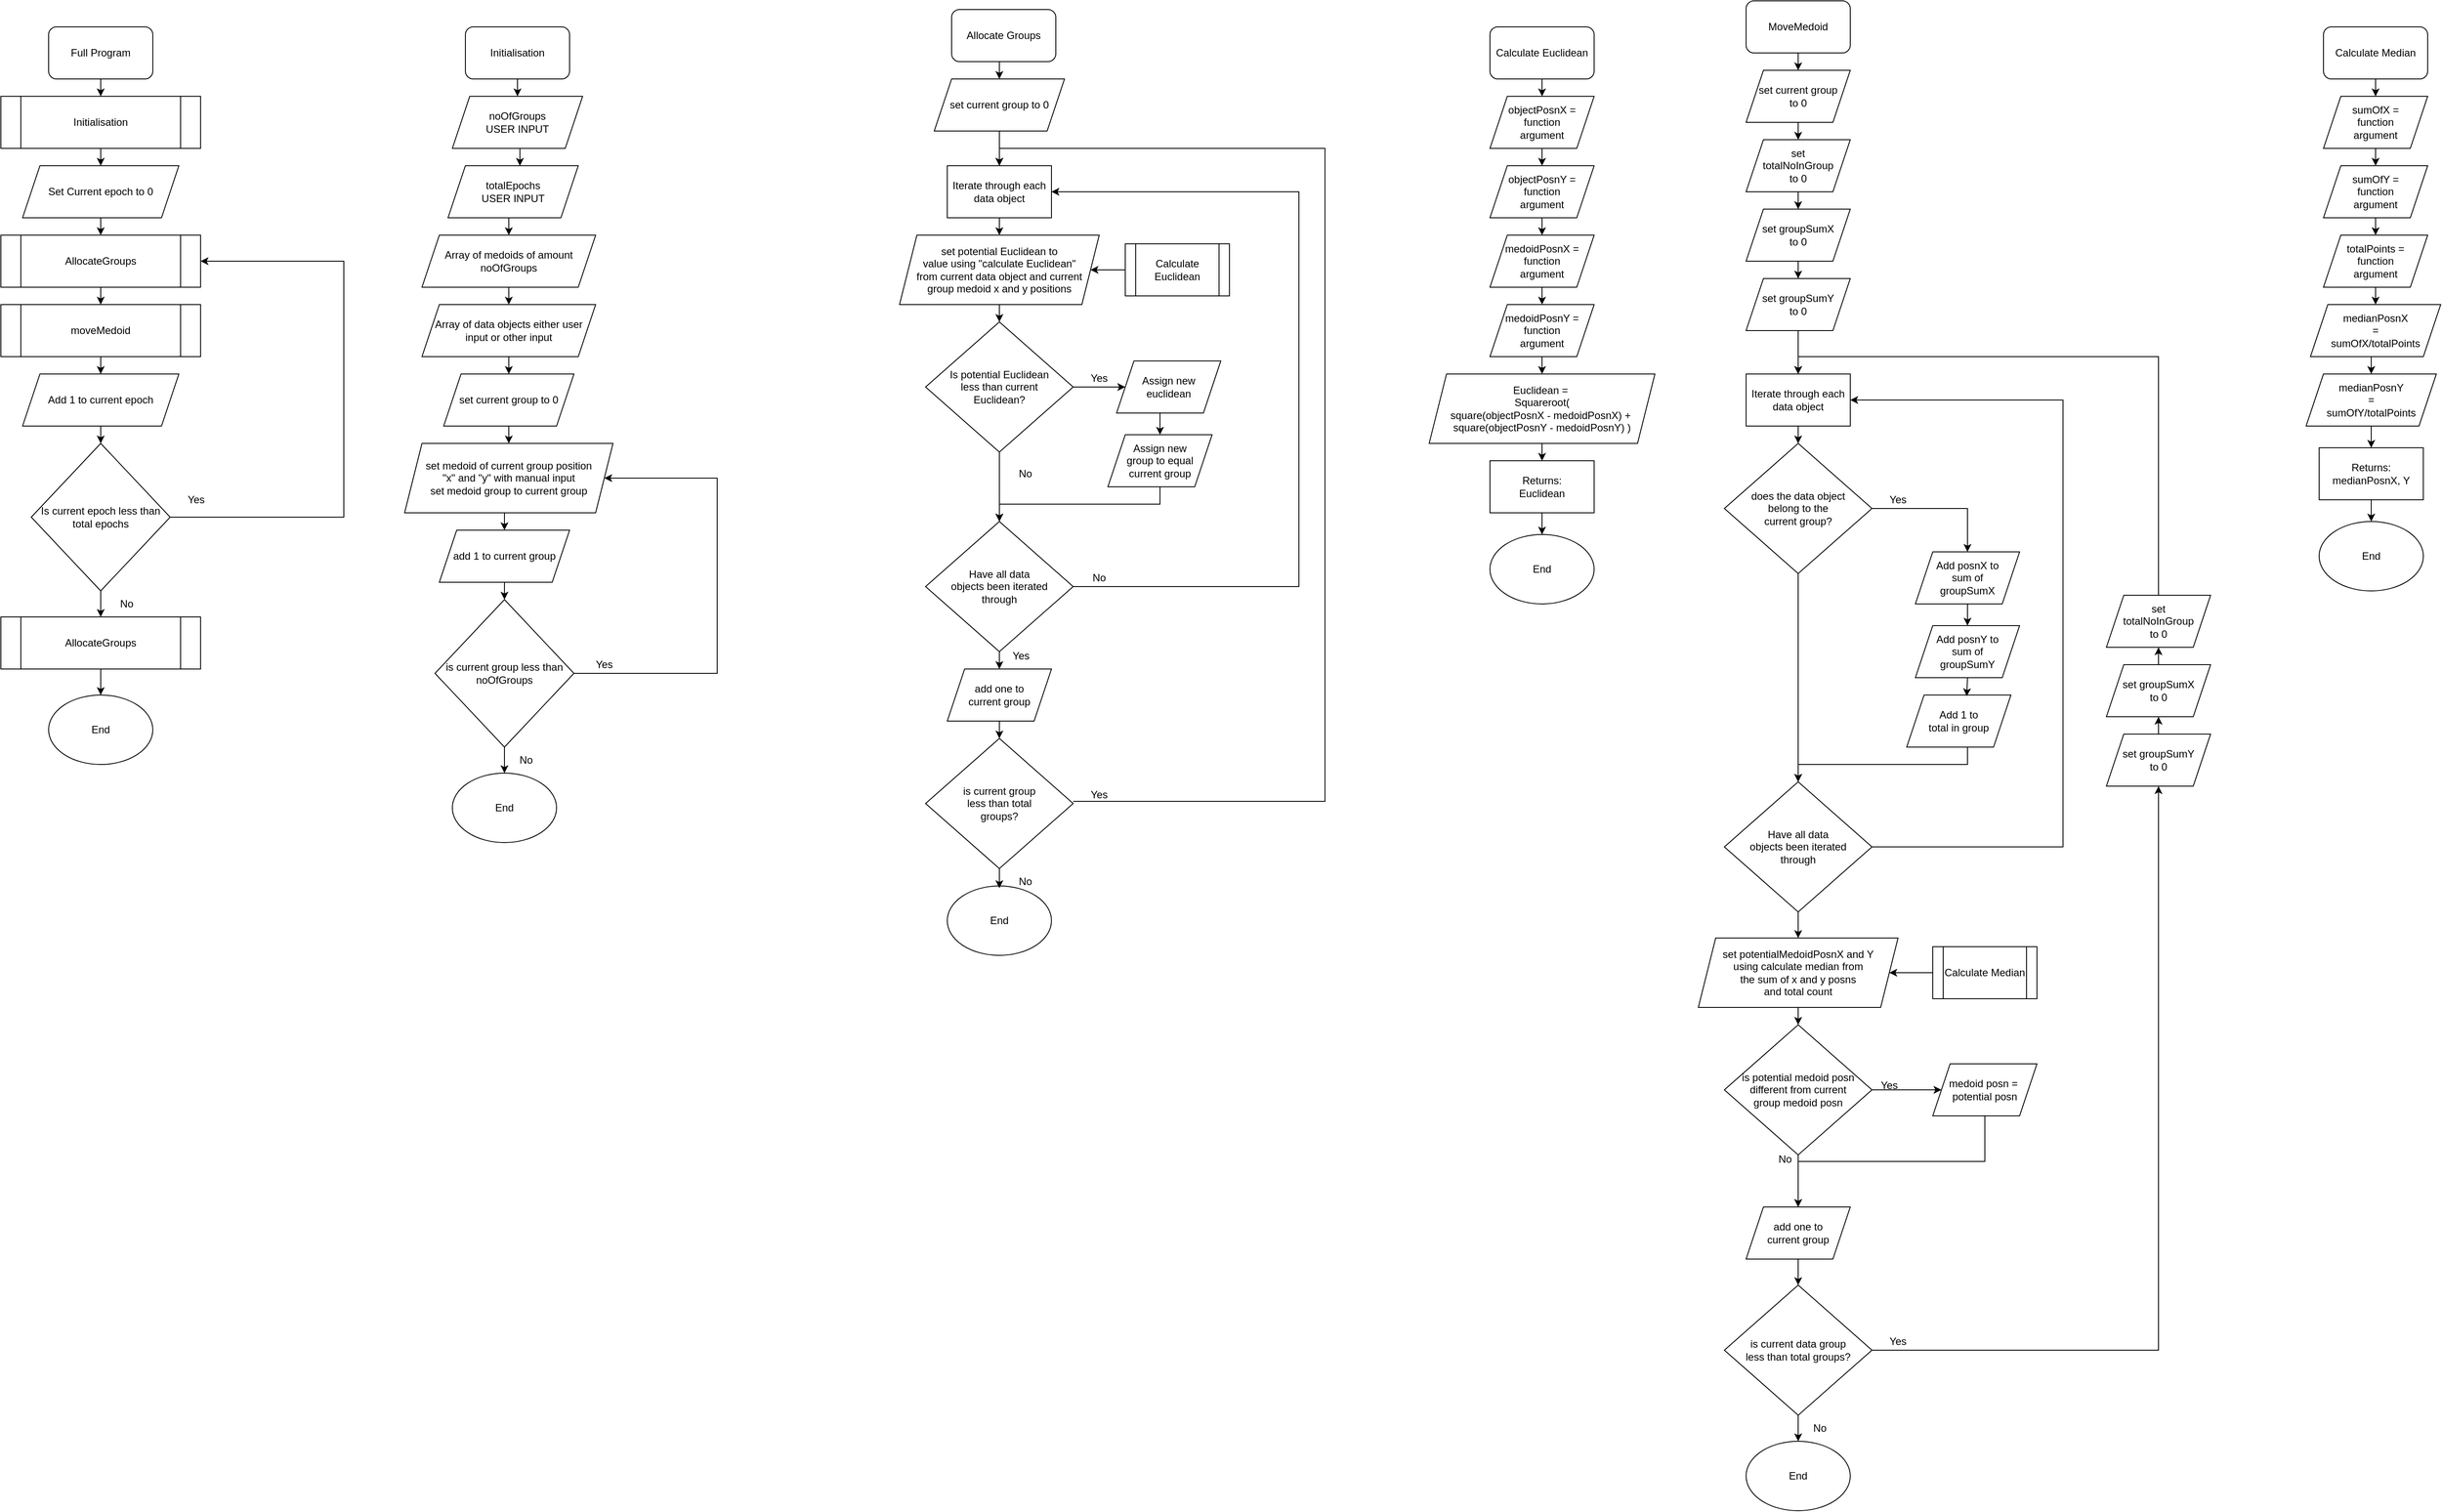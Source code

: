 <mxfile version="22.1.3" type="github">
  <diagram name="Page-1" id="edf60f1a-56cd-e834-aa8a-f176f3a09ee4">
    <mxGraphModel dx="1626" dy="759" grid="1" gridSize="10" guides="1" tooltips="1" connect="1" arrows="1" fold="1" page="1" pageScale="1" pageWidth="1100" pageHeight="850" background="none" math="0" shadow="0">
      <root>
        <mxCell id="0" />
        <mxCell id="1" parent="0" />
        <mxCell id="bLF5GKP89D4P4g6-5xL7-8" style="edgeStyle=orthogonalEdgeStyle;rounded=0;orthogonalLoop=1;jettySize=auto;html=1;exitX=0.5;exitY=1;exitDx=0;exitDy=0;entryX=0.5;entryY=0;entryDx=0;entryDy=0;" edge="1" parent="1" source="bLF5GKP89D4P4g6-5xL7-1" target="bLF5GKP89D4P4g6-5xL7-4">
          <mxGeometry relative="1" as="geometry" />
        </mxCell>
        <mxCell id="bLF5GKP89D4P4g6-5xL7-1" value="Full Program" style="rounded=1;whiteSpace=wrap;html=1;" vertex="1" parent="1">
          <mxGeometry x="90" y="40" width="120" height="60" as="geometry" />
        </mxCell>
        <mxCell id="bLF5GKP89D4P4g6-5xL7-10" style="edgeStyle=orthogonalEdgeStyle;rounded=0;orthogonalLoop=1;jettySize=auto;html=1;exitX=0.5;exitY=1;exitDx=0;exitDy=0;entryX=0.5;entryY=0;entryDx=0;entryDy=0;" edge="1" parent="1" source="bLF5GKP89D4P4g6-5xL7-2" target="bLF5GKP89D4P4g6-5xL7-3">
          <mxGeometry relative="1" as="geometry" />
        </mxCell>
        <mxCell id="bLF5GKP89D4P4g6-5xL7-2" value="Set Current epoch to 0" style="shape=parallelogram;perimeter=parallelogramPerimeter;whiteSpace=wrap;html=1;fixedSize=1;" vertex="1" parent="1">
          <mxGeometry x="60" y="200" width="180" height="60" as="geometry" />
        </mxCell>
        <mxCell id="bLF5GKP89D4P4g6-5xL7-11" style="edgeStyle=orthogonalEdgeStyle;rounded=0;orthogonalLoop=1;jettySize=auto;html=1;exitX=0.5;exitY=1;exitDx=0;exitDy=0;entryX=0.5;entryY=0;entryDx=0;entryDy=0;" edge="1" parent="1" source="bLF5GKP89D4P4g6-5xL7-3" target="bLF5GKP89D4P4g6-5xL7-5">
          <mxGeometry relative="1" as="geometry" />
        </mxCell>
        <mxCell id="bLF5GKP89D4P4g6-5xL7-3" value="AllocateGroups" style="shape=process;whiteSpace=wrap;html=1;backgroundOutline=1;" vertex="1" parent="1">
          <mxGeometry x="35" y="280" width="230" height="60" as="geometry" />
        </mxCell>
        <mxCell id="bLF5GKP89D4P4g6-5xL7-9" style="edgeStyle=orthogonalEdgeStyle;rounded=0;orthogonalLoop=1;jettySize=auto;html=1;exitX=0.5;exitY=1;exitDx=0;exitDy=0;entryX=0.5;entryY=0;entryDx=0;entryDy=0;" edge="1" parent="1" source="bLF5GKP89D4P4g6-5xL7-4" target="bLF5GKP89D4P4g6-5xL7-2">
          <mxGeometry relative="1" as="geometry" />
        </mxCell>
        <mxCell id="bLF5GKP89D4P4g6-5xL7-4" value="Initialisation" style="shape=process;whiteSpace=wrap;html=1;backgroundOutline=1;" vertex="1" parent="1">
          <mxGeometry x="35" y="120" width="230" height="60" as="geometry" />
        </mxCell>
        <mxCell id="bLF5GKP89D4P4g6-5xL7-12" style="edgeStyle=orthogonalEdgeStyle;rounded=0;orthogonalLoop=1;jettySize=auto;html=1;exitX=0.5;exitY=1;exitDx=0;exitDy=0;entryX=0.5;entryY=0;entryDx=0;entryDy=0;" edge="1" parent="1" source="bLF5GKP89D4P4g6-5xL7-5" target="bLF5GKP89D4P4g6-5xL7-6">
          <mxGeometry relative="1" as="geometry" />
        </mxCell>
        <mxCell id="bLF5GKP89D4P4g6-5xL7-5" value="moveMedoid" style="shape=process;whiteSpace=wrap;html=1;backgroundOutline=1;" vertex="1" parent="1">
          <mxGeometry x="35" y="360" width="230" height="60" as="geometry" />
        </mxCell>
        <mxCell id="bLF5GKP89D4P4g6-5xL7-13" style="edgeStyle=orthogonalEdgeStyle;rounded=0;orthogonalLoop=1;jettySize=auto;html=1;exitX=0.5;exitY=1;exitDx=0;exitDy=0;entryX=0.5;entryY=0;entryDx=0;entryDy=0;" edge="1" parent="1" source="bLF5GKP89D4P4g6-5xL7-6" target="bLF5GKP89D4P4g6-5xL7-7">
          <mxGeometry relative="1" as="geometry" />
        </mxCell>
        <mxCell id="bLF5GKP89D4P4g6-5xL7-6" value="Add 1 to current epoch" style="shape=parallelogram;perimeter=parallelogramPerimeter;whiteSpace=wrap;html=1;fixedSize=1;" vertex="1" parent="1">
          <mxGeometry x="60" y="440" width="180" height="60" as="geometry" />
        </mxCell>
        <mxCell id="bLF5GKP89D4P4g6-5xL7-14" style="edgeStyle=orthogonalEdgeStyle;rounded=0;orthogonalLoop=1;jettySize=auto;html=1;exitX=1;exitY=0.5;exitDx=0;exitDy=0;entryX=1;entryY=0.5;entryDx=0;entryDy=0;" edge="1" parent="1" source="bLF5GKP89D4P4g6-5xL7-7" target="bLF5GKP89D4P4g6-5xL7-3">
          <mxGeometry relative="1" as="geometry">
            <Array as="points">
              <mxPoint x="430" y="605" />
              <mxPoint x="430" y="310" />
            </Array>
          </mxGeometry>
        </mxCell>
        <mxCell id="bLF5GKP89D4P4g6-5xL7-7" value="Is current epoch less than total epochs" style="rhombus;whiteSpace=wrap;html=1;" vertex="1" parent="1">
          <mxGeometry x="70" y="520" width="160" height="170" as="geometry" />
        </mxCell>
        <mxCell id="bLF5GKP89D4P4g6-5xL7-15" value="Yes" style="text;html=1;strokeColor=none;fillColor=none;align=center;verticalAlign=middle;whiteSpace=wrap;rounded=0;" vertex="1" parent="1">
          <mxGeometry x="230" y="570" width="60" height="30" as="geometry" />
        </mxCell>
        <mxCell id="bLF5GKP89D4P4g6-5xL7-16" value="No" style="text;html=1;strokeColor=none;fillColor=none;align=center;verticalAlign=middle;whiteSpace=wrap;rounded=0;" vertex="1" parent="1">
          <mxGeometry x="150" y="690" width="60" height="30" as="geometry" />
        </mxCell>
        <mxCell id="bLF5GKP89D4P4g6-5xL7-20" style="edgeStyle=orthogonalEdgeStyle;rounded=0;orthogonalLoop=1;jettySize=auto;html=1;exitX=0.5;exitY=1;exitDx=0;exitDy=0;entryX=0.5;entryY=0;entryDx=0;entryDy=0;" edge="1" parent="1" source="bLF5GKP89D4P4g6-5xL7-17" target="bLF5GKP89D4P4g6-5xL7-19">
          <mxGeometry relative="1" as="geometry" />
        </mxCell>
        <mxCell id="bLF5GKP89D4P4g6-5xL7-17" value="AllocateGroups" style="shape=process;whiteSpace=wrap;html=1;backgroundOutline=1;" vertex="1" parent="1">
          <mxGeometry x="35" y="720" width="230" height="60" as="geometry" />
        </mxCell>
        <mxCell id="bLF5GKP89D4P4g6-5xL7-18" style="edgeStyle=orthogonalEdgeStyle;rounded=0;orthogonalLoop=1;jettySize=auto;html=1;exitX=0;exitY=0;exitDx=0;exitDy=0;entryX=0;entryY=1;entryDx=0;entryDy=0;" edge="1" parent="1" source="bLF5GKP89D4P4g6-5xL7-16" target="bLF5GKP89D4P4g6-5xL7-16">
          <mxGeometry relative="1" as="geometry" />
        </mxCell>
        <mxCell id="bLF5GKP89D4P4g6-5xL7-19" value="End" style="ellipse;whiteSpace=wrap;html=1;" vertex="1" parent="1">
          <mxGeometry x="90" y="810" width="120" height="80" as="geometry" />
        </mxCell>
        <mxCell id="bLF5GKP89D4P4g6-5xL7-33" style="edgeStyle=orthogonalEdgeStyle;rounded=0;orthogonalLoop=1;jettySize=auto;html=1;exitX=0.5;exitY=1;exitDx=0;exitDy=0;entryX=0.5;entryY=0;entryDx=0;entryDy=0;" edge="1" parent="1" source="bLF5GKP89D4P4g6-5xL7-21" target="bLF5GKP89D4P4g6-5xL7-22">
          <mxGeometry relative="1" as="geometry" />
        </mxCell>
        <mxCell id="bLF5GKP89D4P4g6-5xL7-21" value="Initialisation" style="rounded=1;whiteSpace=wrap;html=1;" vertex="1" parent="1">
          <mxGeometry x="570" y="40" width="120" height="60" as="geometry" />
        </mxCell>
        <mxCell id="bLF5GKP89D4P4g6-5xL7-22" value="noOfGroups&lt;br&gt;USER INPUT" style="shape=parallelogram;perimeter=parallelogramPerimeter;whiteSpace=wrap;html=1;fixedSize=1;" vertex="1" parent="1">
          <mxGeometry x="555" y="120" width="150" height="60" as="geometry" />
        </mxCell>
        <mxCell id="bLF5GKP89D4P4g6-5xL7-35" style="edgeStyle=orthogonalEdgeStyle;rounded=0;orthogonalLoop=1;jettySize=auto;html=1;exitX=0.5;exitY=1;exitDx=0;exitDy=0;entryX=0.5;entryY=0;entryDx=0;entryDy=0;" edge="1" parent="1" source="bLF5GKP89D4P4g6-5xL7-23" target="bLF5GKP89D4P4g6-5xL7-24">
          <mxGeometry relative="1" as="geometry" />
        </mxCell>
        <mxCell id="bLF5GKP89D4P4g6-5xL7-23" value="totalEpochs&lt;br&gt;USER INPUT" style="shape=parallelogram;perimeter=parallelogramPerimeter;whiteSpace=wrap;html=1;fixedSize=1;" vertex="1" parent="1">
          <mxGeometry x="550" y="200" width="150" height="60" as="geometry" />
        </mxCell>
        <mxCell id="bLF5GKP89D4P4g6-5xL7-36" style="edgeStyle=orthogonalEdgeStyle;rounded=0;orthogonalLoop=1;jettySize=auto;html=1;exitX=0.5;exitY=1;exitDx=0;exitDy=0;entryX=0.5;entryY=0;entryDx=0;entryDy=0;" edge="1" parent="1" source="bLF5GKP89D4P4g6-5xL7-24" target="bLF5GKP89D4P4g6-5xL7-25">
          <mxGeometry relative="1" as="geometry" />
        </mxCell>
        <mxCell id="bLF5GKP89D4P4g6-5xL7-24" value="Array of medoids of amount noOfGroups" style="shape=parallelogram;perimeter=parallelogramPerimeter;whiteSpace=wrap;html=1;fixedSize=1;" vertex="1" parent="1">
          <mxGeometry x="520" y="280" width="200" height="60" as="geometry" />
        </mxCell>
        <mxCell id="bLF5GKP89D4P4g6-5xL7-37" style="edgeStyle=orthogonalEdgeStyle;rounded=0;orthogonalLoop=1;jettySize=auto;html=1;exitX=0.5;exitY=1;exitDx=0;exitDy=0;entryX=0.5;entryY=0;entryDx=0;entryDy=0;" edge="1" parent="1" source="bLF5GKP89D4P4g6-5xL7-25" target="bLF5GKP89D4P4g6-5xL7-26">
          <mxGeometry relative="1" as="geometry" />
        </mxCell>
        <mxCell id="bLF5GKP89D4P4g6-5xL7-25" value="Array of data objects either user input or other input" style="shape=parallelogram;perimeter=parallelogramPerimeter;whiteSpace=wrap;html=1;fixedSize=1;" vertex="1" parent="1">
          <mxGeometry x="520" y="360" width="200" height="60" as="geometry" />
        </mxCell>
        <mxCell id="bLF5GKP89D4P4g6-5xL7-38" style="edgeStyle=orthogonalEdgeStyle;rounded=0;orthogonalLoop=1;jettySize=auto;html=1;exitX=0.5;exitY=1;exitDx=0;exitDy=0;entryX=0.5;entryY=0;entryDx=0;entryDy=0;" edge="1" parent="1" source="bLF5GKP89D4P4g6-5xL7-26" target="bLF5GKP89D4P4g6-5xL7-27">
          <mxGeometry relative="1" as="geometry" />
        </mxCell>
        <mxCell id="bLF5GKP89D4P4g6-5xL7-26" value="set current group to 0" style="shape=parallelogram;perimeter=parallelogramPerimeter;whiteSpace=wrap;html=1;fixedSize=1;" vertex="1" parent="1">
          <mxGeometry x="545" y="440" width="150" height="60" as="geometry" />
        </mxCell>
        <mxCell id="bLF5GKP89D4P4g6-5xL7-39" style="edgeStyle=orthogonalEdgeStyle;rounded=0;orthogonalLoop=1;jettySize=auto;html=1;exitX=0.5;exitY=1;exitDx=0;exitDy=0;entryX=0.5;entryY=0;entryDx=0;entryDy=0;" edge="1" parent="1" source="bLF5GKP89D4P4g6-5xL7-27" target="bLF5GKP89D4P4g6-5xL7-28">
          <mxGeometry relative="1" as="geometry" />
        </mxCell>
        <mxCell id="bLF5GKP89D4P4g6-5xL7-27" value="set medoid of current group position &lt;br&gt;&quot;x&quot; and &quot;y&quot; with manual input&lt;br&gt;set medoid group to current group" style="shape=parallelogram;perimeter=parallelogramPerimeter;whiteSpace=wrap;html=1;fixedSize=1;" vertex="1" parent="1">
          <mxGeometry x="500" y="520" width="240" height="80" as="geometry" />
        </mxCell>
        <mxCell id="bLF5GKP89D4P4g6-5xL7-40" style="edgeStyle=orthogonalEdgeStyle;rounded=0;orthogonalLoop=1;jettySize=auto;html=1;exitX=0.5;exitY=1;exitDx=0;exitDy=0;entryX=0.5;entryY=0;entryDx=0;entryDy=0;" edge="1" parent="1" source="bLF5GKP89D4P4g6-5xL7-28" target="bLF5GKP89D4P4g6-5xL7-29">
          <mxGeometry relative="1" as="geometry" />
        </mxCell>
        <mxCell id="bLF5GKP89D4P4g6-5xL7-28" value="add 1 to current group" style="shape=parallelogram;perimeter=parallelogramPerimeter;whiteSpace=wrap;html=1;fixedSize=1;" vertex="1" parent="1">
          <mxGeometry x="540" y="620" width="150" height="60" as="geometry" />
        </mxCell>
        <mxCell id="bLF5GKP89D4P4g6-5xL7-30" style="edgeStyle=orthogonalEdgeStyle;rounded=0;orthogonalLoop=1;jettySize=auto;html=1;exitX=1;exitY=0.5;exitDx=0;exitDy=0;entryX=1;entryY=0.5;entryDx=0;entryDy=0;" edge="1" parent="1" source="bLF5GKP89D4P4g6-5xL7-29" target="bLF5GKP89D4P4g6-5xL7-27">
          <mxGeometry relative="1" as="geometry">
            <Array as="points">
              <mxPoint x="860" y="785" />
              <mxPoint x="860" y="560" />
            </Array>
          </mxGeometry>
        </mxCell>
        <mxCell id="bLF5GKP89D4P4g6-5xL7-42" style="edgeStyle=orthogonalEdgeStyle;rounded=0;orthogonalLoop=1;jettySize=auto;html=1;exitX=0.5;exitY=1;exitDx=0;exitDy=0;entryX=0.5;entryY=0;entryDx=0;entryDy=0;" edge="1" parent="1" source="bLF5GKP89D4P4g6-5xL7-29" target="bLF5GKP89D4P4g6-5xL7-41">
          <mxGeometry relative="1" as="geometry" />
        </mxCell>
        <mxCell id="bLF5GKP89D4P4g6-5xL7-29" value="is current group less than&lt;br&gt;noOfGroups" style="rhombus;whiteSpace=wrap;html=1;" vertex="1" parent="1">
          <mxGeometry x="535" y="700" width="160" height="170" as="geometry" />
        </mxCell>
        <mxCell id="bLF5GKP89D4P4g6-5xL7-31" value="Yes" style="text;html=1;strokeColor=none;fillColor=none;align=center;verticalAlign=middle;whiteSpace=wrap;rounded=0;" vertex="1" parent="1">
          <mxGeometry x="700" y="760" width="60" height="30" as="geometry" />
        </mxCell>
        <mxCell id="bLF5GKP89D4P4g6-5xL7-32" value="No" style="text;html=1;strokeColor=none;fillColor=none;align=center;verticalAlign=middle;whiteSpace=wrap;rounded=0;" vertex="1" parent="1">
          <mxGeometry x="610" y="870" width="60" height="30" as="geometry" />
        </mxCell>
        <mxCell id="bLF5GKP89D4P4g6-5xL7-34" style="edgeStyle=orthogonalEdgeStyle;rounded=0;orthogonalLoop=1;jettySize=auto;html=1;exitX=0.5;exitY=1;exitDx=0;exitDy=0;entryX=0.552;entryY=0.002;entryDx=0;entryDy=0;entryPerimeter=0;" edge="1" parent="1" source="bLF5GKP89D4P4g6-5xL7-22" target="bLF5GKP89D4P4g6-5xL7-23">
          <mxGeometry relative="1" as="geometry" />
        </mxCell>
        <mxCell id="bLF5GKP89D4P4g6-5xL7-41" value="End" style="ellipse;whiteSpace=wrap;html=1;" vertex="1" parent="1">
          <mxGeometry x="555" y="900" width="120" height="80" as="geometry" />
        </mxCell>
        <mxCell id="bLF5GKP89D4P4g6-5xL7-49" style="edgeStyle=orthogonalEdgeStyle;rounded=0;orthogonalLoop=1;jettySize=auto;html=1;exitX=0.5;exitY=1;exitDx=0;exitDy=0;entryX=0.5;entryY=0;entryDx=0;entryDy=0;" edge="1" parent="1" source="bLF5GKP89D4P4g6-5xL7-43">
          <mxGeometry relative="1" as="geometry">
            <mxPoint x="1185" y="100" as="targetPoint" />
          </mxGeometry>
        </mxCell>
        <mxCell id="bLF5GKP89D4P4g6-5xL7-43" value="Allocate Groups" style="rounded=1;whiteSpace=wrap;html=1;" vertex="1" parent="1">
          <mxGeometry x="1130" y="20" width="120" height="60" as="geometry" />
        </mxCell>
        <mxCell id="bLF5GKP89D4P4g6-5xL7-63" style="edgeStyle=orthogonalEdgeStyle;rounded=0;orthogonalLoop=1;jettySize=auto;html=1;exitX=0.5;exitY=1;exitDx=0;exitDy=0;entryX=0.5;entryY=0;entryDx=0;entryDy=0;" edge="1" parent="1" source="bLF5GKP89D4P4g6-5xL7-45" target="bLF5GKP89D4P4g6-5xL7-62">
          <mxGeometry relative="1" as="geometry" />
        </mxCell>
        <mxCell id="bLF5GKP89D4P4g6-5xL7-45" value="set current group to 0" style="shape=parallelogram;perimeter=parallelogramPerimeter;whiteSpace=wrap;html=1;fixedSize=1;" vertex="1" parent="1">
          <mxGeometry x="1110" y="100" width="150" height="60" as="geometry" />
        </mxCell>
        <mxCell id="bLF5GKP89D4P4g6-5xL7-52" style="edgeStyle=orthogonalEdgeStyle;rounded=0;orthogonalLoop=1;jettySize=auto;html=1;exitX=0.5;exitY=1;exitDx=0;exitDy=0;entryX=0.5;entryY=0;entryDx=0;entryDy=0;" edge="1" parent="1" source="bLF5GKP89D4P4g6-5xL7-46" target="bLF5GKP89D4P4g6-5xL7-51">
          <mxGeometry relative="1" as="geometry" />
        </mxCell>
        <mxCell id="bLF5GKP89D4P4g6-5xL7-46" value="set potential Euclidean to &lt;br&gt;value using &quot;calculate Euclidean&quot;&lt;br&gt;from current data object and current &lt;br&gt;group medoid x and y positions" style="shape=parallelogram;perimeter=parallelogramPerimeter;whiteSpace=wrap;html=1;fixedSize=1;" vertex="1" parent="1">
          <mxGeometry x="1070" y="280" width="230" height="80" as="geometry" />
        </mxCell>
        <mxCell id="bLF5GKP89D4P4g6-5xL7-48" style="edgeStyle=orthogonalEdgeStyle;rounded=0;orthogonalLoop=1;jettySize=auto;html=1;exitX=0;exitY=0.5;exitDx=0;exitDy=0;entryX=1;entryY=0.5;entryDx=0;entryDy=0;" edge="1" parent="1" source="bLF5GKP89D4P4g6-5xL7-47" target="bLF5GKP89D4P4g6-5xL7-46">
          <mxGeometry relative="1" as="geometry" />
        </mxCell>
        <mxCell id="bLF5GKP89D4P4g6-5xL7-47" value="Calculate Euclidean" style="shape=process;whiteSpace=wrap;html=1;backgroundOutline=1;" vertex="1" parent="1">
          <mxGeometry x="1330" y="290" width="120" height="60" as="geometry" />
        </mxCell>
        <mxCell id="bLF5GKP89D4P4g6-5xL7-53" style="edgeStyle=orthogonalEdgeStyle;rounded=0;orthogonalLoop=1;jettySize=auto;html=1;exitX=1;exitY=0.5;exitDx=0;exitDy=0;" edge="1" parent="1" source="bLF5GKP89D4P4g6-5xL7-51" target="bLF5GKP89D4P4g6-5xL7-54">
          <mxGeometry relative="1" as="geometry">
            <mxPoint x="1330" y="455" as="targetPoint" />
          </mxGeometry>
        </mxCell>
        <mxCell id="bLF5GKP89D4P4g6-5xL7-59" style="edgeStyle=orthogonalEdgeStyle;rounded=0;orthogonalLoop=1;jettySize=auto;html=1;exitX=0.5;exitY=1;exitDx=0;exitDy=0;entryX=0.5;entryY=0;entryDx=0;entryDy=0;" edge="1" parent="1" source="bLF5GKP89D4P4g6-5xL7-51" target="bLF5GKP89D4P4g6-5xL7-58">
          <mxGeometry relative="1" as="geometry" />
        </mxCell>
        <mxCell id="bLF5GKP89D4P4g6-5xL7-51" value="Is potential Euclidean &lt;br&gt;less than current&lt;br&gt;Euclidean?" style="rhombus;whiteSpace=wrap;html=1;" vertex="1" parent="1">
          <mxGeometry x="1100" y="380" width="170" height="150" as="geometry" />
        </mxCell>
        <mxCell id="bLF5GKP89D4P4g6-5xL7-56" style="edgeStyle=orthogonalEdgeStyle;rounded=0;orthogonalLoop=1;jettySize=auto;html=1;exitX=0.5;exitY=1;exitDx=0;exitDy=0;entryX=0.5;entryY=0;entryDx=0;entryDy=0;" edge="1" parent="1" source="bLF5GKP89D4P4g6-5xL7-54" target="bLF5GKP89D4P4g6-5xL7-55">
          <mxGeometry relative="1" as="geometry" />
        </mxCell>
        <mxCell id="bLF5GKP89D4P4g6-5xL7-54" value="Assign new &lt;br&gt;euclidean" style="shape=parallelogram;perimeter=parallelogramPerimeter;whiteSpace=wrap;html=1;fixedSize=1;" vertex="1" parent="1">
          <mxGeometry x="1320" y="425" width="120" height="60" as="geometry" />
        </mxCell>
        <mxCell id="bLF5GKP89D4P4g6-5xL7-60" style="edgeStyle=orthogonalEdgeStyle;rounded=0;orthogonalLoop=1;jettySize=auto;html=1;exitX=0.5;exitY=1;exitDx=0;exitDy=0;entryX=0.5;entryY=0;entryDx=0;entryDy=0;" edge="1" parent="1" source="bLF5GKP89D4P4g6-5xL7-55" target="bLF5GKP89D4P4g6-5xL7-58">
          <mxGeometry relative="1" as="geometry" />
        </mxCell>
        <mxCell id="bLF5GKP89D4P4g6-5xL7-55" value="Assign new &lt;br&gt;group to equal&lt;br&gt;current group" style="shape=parallelogram;perimeter=parallelogramPerimeter;whiteSpace=wrap;html=1;fixedSize=1;" vertex="1" parent="1">
          <mxGeometry x="1310" y="510" width="120" height="60" as="geometry" />
        </mxCell>
        <mxCell id="bLF5GKP89D4P4g6-5xL7-74" style="edgeStyle=orthogonalEdgeStyle;rounded=0;orthogonalLoop=1;jettySize=auto;html=1;exitX=0.5;exitY=1;exitDx=0;exitDy=0;entryX=0.5;entryY=0;entryDx=0;entryDy=0;" edge="1" parent="1" source="bLF5GKP89D4P4g6-5xL7-57" target="bLF5GKP89D4P4g6-5xL7-67">
          <mxGeometry relative="1" as="geometry" />
        </mxCell>
        <mxCell id="bLF5GKP89D4P4g6-5xL7-57" value="add one to &lt;br&gt;current group" style="shape=parallelogram;perimeter=parallelogramPerimeter;whiteSpace=wrap;html=1;fixedSize=1;" vertex="1" parent="1">
          <mxGeometry x="1125" y="780" width="120" height="60" as="geometry" />
        </mxCell>
        <mxCell id="bLF5GKP89D4P4g6-5xL7-65" style="edgeStyle=orthogonalEdgeStyle;rounded=0;orthogonalLoop=1;jettySize=auto;html=1;exitX=1;exitY=0.5;exitDx=0;exitDy=0;entryX=1;entryY=0.5;entryDx=0;entryDy=0;" edge="1" parent="1" source="bLF5GKP89D4P4g6-5xL7-58" target="bLF5GKP89D4P4g6-5xL7-62">
          <mxGeometry relative="1" as="geometry">
            <Array as="points">
              <mxPoint x="1530" y="685" />
              <mxPoint x="1530" y="230" />
            </Array>
          </mxGeometry>
        </mxCell>
        <mxCell id="bLF5GKP89D4P4g6-5xL7-66" style="edgeStyle=orthogonalEdgeStyle;rounded=0;orthogonalLoop=1;jettySize=auto;html=1;exitX=0.5;exitY=1;exitDx=0;exitDy=0;entryX=0.5;entryY=0;entryDx=0;entryDy=0;" edge="1" parent="1" source="bLF5GKP89D4P4g6-5xL7-58" target="bLF5GKP89D4P4g6-5xL7-57">
          <mxGeometry relative="1" as="geometry" />
        </mxCell>
        <mxCell id="bLF5GKP89D4P4g6-5xL7-58" value="Have all data&lt;br&gt;objects been iterated&lt;br&gt;through" style="rhombus;whiteSpace=wrap;html=1;" vertex="1" parent="1">
          <mxGeometry x="1100" y="610" width="170" height="150" as="geometry" />
        </mxCell>
        <mxCell id="bLF5GKP89D4P4g6-5xL7-61" value="Yes" style="text;html=1;strokeColor=none;fillColor=none;align=center;verticalAlign=middle;whiteSpace=wrap;rounded=0;" vertex="1" parent="1">
          <mxGeometry x="1270" y="430" width="60" height="30" as="geometry" />
        </mxCell>
        <mxCell id="bLF5GKP89D4P4g6-5xL7-64" style="edgeStyle=orthogonalEdgeStyle;rounded=0;orthogonalLoop=1;jettySize=auto;html=1;exitX=0.5;exitY=1;exitDx=0;exitDy=0;entryX=0.5;entryY=0;entryDx=0;entryDy=0;" edge="1" parent="1" source="bLF5GKP89D4P4g6-5xL7-62" target="bLF5GKP89D4P4g6-5xL7-46">
          <mxGeometry relative="1" as="geometry" />
        </mxCell>
        <mxCell id="bLF5GKP89D4P4g6-5xL7-62" value="Iterate through each&lt;br&gt;data object" style="rounded=0;whiteSpace=wrap;html=1;" vertex="1" parent="1">
          <mxGeometry x="1125" y="200" width="120" height="60" as="geometry" />
        </mxCell>
        <mxCell id="bLF5GKP89D4P4g6-5xL7-67" value="is current group&lt;br&gt;less than total&lt;br&gt;groups?" style="rhombus;whiteSpace=wrap;html=1;" vertex="1" parent="1">
          <mxGeometry x="1100" y="860" width="170" height="150" as="geometry" />
        </mxCell>
        <mxCell id="bLF5GKP89D4P4g6-5xL7-68" value="No" style="text;html=1;strokeColor=none;fillColor=none;align=center;verticalAlign=middle;whiteSpace=wrap;rounded=0;" vertex="1" parent="1">
          <mxGeometry x="1185" y="540" width="60" height="30" as="geometry" />
        </mxCell>
        <mxCell id="bLF5GKP89D4P4g6-5xL7-69" value="No" style="text;html=1;strokeColor=none;fillColor=none;align=center;verticalAlign=middle;whiteSpace=wrap;rounded=0;" vertex="1" parent="1">
          <mxGeometry x="1270" y="660" width="60" height="30" as="geometry" />
        </mxCell>
        <mxCell id="bLF5GKP89D4P4g6-5xL7-70" value="No" style="text;html=1;strokeColor=none;fillColor=none;align=center;verticalAlign=middle;whiteSpace=wrap;rounded=0;" vertex="1" parent="1">
          <mxGeometry x="1185" y="1010" width="60" height="30" as="geometry" />
        </mxCell>
        <mxCell id="bLF5GKP89D4P4g6-5xL7-71" value="Yes" style="text;html=1;strokeColor=none;fillColor=none;align=center;verticalAlign=middle;whiteSpace=wrap;rounded=0;" vertex="1" parent="1">
          <mxGeometry x="1180" y="750" width="60" height="30" as="geometry" />
        </mxCell>
        <mxCell id="bLF5GKP89D4P4g6-5xL7-73" style="edgeStyle=orthogonalEdgeStyle;rounded=0;orthogonalLoop=1;jettySize=auto;html=1;exitX=0;exitY=0.75;exitDx=0;exitDy=0;entryX=0.5;entryY=0;entryDx=0;entryDy=0;" edge="1" parent="1" source="bLF5GKP89D4P4g6-5xL7-72" target="bLF5GKP89D4P4g6-5xL7-62">
          <mxGeometry relative="1" as="geometry">
            <Array as="points">
              <mxPoint x="1560" y="933" />
              <mxPoint x="1560" y="180" />
              <mxPoint x="1185" y="180" />
            </Array>
          </mxGeometry>
        </mxCell>
        <mxCell id="bLF5GKP89D4P4g6-5xL7-72" value="Yes" style="text;html=1;strokeColor=none;fillColor=none;align=center;verticalAlign=middle;whiteSpace=wrap;rounded=0;" vertex="1" parent="1">
          <mxGeometry x="1270" y="910" width="60" height="30" as="geometry" />
        </mxCell>
        <mxCell id="bLF5GKP89D4P4g6-5xL7-75" value="End" style="ellipse;whiteSpace=wrap;html=1;" vertex="1" parent="1">
          <mxGeometry x="1125" y="1030" width="120" height="80" as="geometry" />
        </mxCell>
        <mxCell id="bLF5GKP89D4P4g6-5xL7-76" style="edgeStyle=orthogonalEdgeStyle;rounded=0;orthogonalLoop=1;jettySize=auto;html=1;exitX=0;exitY=0;exitDx=0;exitDy=0;entryX=0;entryY=0.75;entryDx=0;entryDy=0;" edge="1" parent="1" source="bLF5GKP89D4P4g6-5xL7-70" target="bLF5GKP89D4P4g6-5xL7-70">
          <mxGeometry relative="1" as="geometry" />
        </mxCell>
        <mxCell id="bLF5GKP89D4P4g6-5xL7-89" style="edgeStyle=orthogonalEdgeStyle;rounded=0;orthogonalLoop=1;jettySize=auto;html=1;exitX=0.5;exitY=1;exitDx=0;exitDy=0;entryX=0.5;entryY=0;entryDx=0;entryDy=0;" edge="1" parent="1" source="bLF5GKP89D4P4g6-5xL7-77" target="bLF5GKP89D4P4g6-5xL7-78">
          <mxGeometry relative="1" as="geometry" />
        </mxCell>
        <mxCell id="bLF5GKP89D4P4g6-5xL7-77" value="Calculate Euclidean" style="rounded=1;whiteSpace=wrap;html=1;" vertex="1" parent="1">
          <mxGeometry x="1750" y="40" width="120" height="60" as="geometry" />
        </mxCell>
        <mxCell id="bLF5GKP89D4P4g6-5xL7-90" style="edgeStyle=orthogonalEdgeStyle;rounded=0;orthogonalLoop=1;jettySize=auto;html=1;exitX=0.5;exitY=1;exitDx=0;exitDy=0;entryX=0.5;entryY=0;entryDx=0;entryDy=0;" edge="1" parent="1" source="bLF5GKP89D4P4g6-5xL7-78" target="bLF5GKP89D4P4g6-5xL7-82">
          <mxGeometry relative="1" as="geometry" />
        </mxCell>
        <mxCell id="bLF5GKP89D4P4g6-5xL7-78" value="objectPosnX = function&lt;br&gt;argument" style="shape=parallelogram;perimeter=parallelogramPerimeter;whiteSpace=wrap;html=1;fixedSize=1;" vertex="1" parent="1">
          <mxGeometry x="1750" y="120" width="120" height="60" as="geometry" />
        </mxCell>
        <mxCell id="bLF5GKP89D4P4g6-5xL7-91" style="edgeStyle=orthogonalEdgeStyle;rounded=0;orthogonalLoop=1;jettySize=auto;html=1;exitX=0.5;exitY=1;exitDx=0;exitDy=0;entryX=0.5;entryY=0;entryDx=0;entryDy=0;" edge="1" parent="1" source="bLF5GKP89D4P4g6-5xL7-82" target="bLF5GKP89D4P4g6-5xL7-83">
          <mxGeometry relative="1" as="geometry" />
        </mxCell>
        <mxCell id="bLF5GKP89D4P4g6-5xL7-82" value="objectPosnY = function&lt;br&gt;argument" style="shape=parallelogram;perimeter=parallelogramPerimeter;whiteSpace=wrap;html=1;fixedSize=1;" vertex="1" parent="1">
          <mxGeometry x="1750" y="200" width="120" height="60" as="geometry" />
        </mxCell>
        <mxCell id="bLF5GKP89D4P4g6-5xL7-92" style="edgeStyle=orthogonalEdgeStyle;rounded=0;orthogonalLoop=1;jettySize=auto;html=1;exitX=0.5;exitY=1;exitDx=0;exitDy=0;entryX=0.5;entryY=0;entryDx=0;entryDy=0;" edge="1" parent="1" source="bLF5GKP89D4P4g6-5xL7-83" target="bLF5GKP89D4P4g6-5xL7-84">
          <mxGeometry relative="1" as="geometry" />
        </mxCell>
        <mxCell id="bLF5GKP89D4P4g6-5xL7-83" value="medoidPosnX = function&lt;br&gt;argument" style="shape=parallelogram;perimeter=parallelogramPerimeter;whiteSpace=wrap;html=1;fixedSize=1;" vertex="1" parent="1">
          <mxGeometry x="1750" y="280" width="120" height="60" as="geometry" />
        </mxCell>
        <mxCell id="bLF5GKP89D4P4g6-5xL7-93" style="edgeStyle=orthogonalEdgeStyle;rounded=0;orthogonalLoop=1;jettySize=auto;html=1;exitX=0.5;exitY=1;exitDx=0;exitDy=0;entryX=0.5;entryY=0;entryDx=0;entryDy=0;" edge="1" parent="1" source="bLF5GKP89D4P4g6-5xL7-84" target="bLF5GKP89D4P4g6-5xL7-87">
          <mxGeometry relative="1" as="geometry" />
        </mxCell>
        <mxCell id="bLF5GKP89D4P4g6-5xL7-84" value="medoidPosnY = function&lt;br&gt;argument" style="shape=parallelogram;perimeter=parallelogramPerimeter;whiteSpace=wrap;html=1;fixedSize=1;" vertex="1" parent="1">
          <mxGeometry x="1750" y="360" width="120" height="60" as="geometry" />
        </mxCell>
        <mxCell id="bLF5GKP89D4P4g6-5xL7-190" style="edgeStyle=orthogonalEdgeStyle;rounded=0;orthogonalLoop=1;jettySize=auto;html=1;exitX=0.5;exitY=1;exitDx=0;exitDy=0;entryX=0.5;entryY=0;entryDx=0;entryDy=0;" edge="1" parent="1" source="bLF5GKP89D4P4g6-5xL7-87" target="bLF5GKP89D4P4g6-5xL7-189">
          <mxGeometry relative="1" as="geometry" />
        </mxCell>
        <mxCell id="bLF5GKP89D4P4g6-5xL7-87" value="Euclidean =&amp;nbsp;&lt;br&gt;Squareroot(&lt;br&gt;square(objectPosnX - medoidPosnX) +&amp;nbsp;&lt;br&gt;square(objectPosnY - medoidPosnY) )" style="shape=parallelogram;perimeter=parallelogramPerimeter;whiteSpace=wrap;html=1;fixedSize=1;" vertex="1" parent="1">
          <mxGeometry x="1680" y="440" width="260" height="80" as="geometry" />
        </mxCell>
        <mxCell id="bLF5GKP89D4P4g6-5xL7-88" value="End" style="ellipse;whiteSpace=wrap;html=1;" vertex="1" parent="1">
          <mxGeometry x="1750" y="625" width="120" height="80" as="geometry" />
        </mxCell>
        <mxCell id="bLF5GKP89D4P4g6-5xL7-121" style="edgeStyle=orthogonalEdgeStyle;rounded=0;orthogonalLoop=1;jettySize=auto;html=1;exitX=0.5;exitY=1;exitDx=0;exitDy=0;entryX=0.5;entryY=0;entryDx=0;entryDy=0;" edge="1" parent="1" source="bLF5GKP89D4P4g6-5xL7-96" target="bLF5GKP89D4P4g6-5xL7-98">
          <mxGeometry relative="1" as="geometry" />
        </mxCell>
        <mxCell id="bLF5GKP89D4P4g6-5xL7-96" value="MoveMedoid" style="rounded=1;whiteSpace=wrap;html=1;" vertex="1" parent="1">
          <mxGeometry x="2045" y="10" width="120" height="60" as="geometry" />
        </mxCell>
        <mxCell id="bLF5GKP89D4P4g6-5xL7-97" style="edgeStyle=orthogonalEdgeStyle;rounded=0;orthogonalLoop=1;jettySize=auto;html=1;exitX=0.5;exitY=1;exitDx=0;exitDy=0;entryX=0.5;entryY=0;entryDx=0;entryDy=0;" edge="1" parent="1" source="bLF5GKP89D4P4g6-5xL7-98" target="bLF5GKP89D4P4g6-5xL7-100">
          <mxGeometry relative="1" as="geometry" />
        </mxCell>
        <mxCell id="bLF5GKP89D4P4g6-5xL7-98" value="set current group&lt;br&gt;to 0" style="shape=parallelogram;perimeter=parallelogramPerimeter;whiteSpace=wrap;html=1;fixedSize=1;" vertex="1" parent="1">
          <mxGeometry x="2045" y="90" width="120" height="60" as="geometry" />
        </mxCell>
        <mxCell id="bLF5GKP89D4P4g6-5xL7-99" style="edgeStyle=orthogonalEdgeStyle;rounded=0;orthogonalLoop=1;jettySize=auto;html=1;exitX=0.5;exitY=1;exitDx=0;exitDy=0;entryX=0.5;entryY=0;entryDx=0;entryDy=0;" edge="1" parent="1" source="bLF5GKP89D4P4g6-5xL7-100" target="bLF5GKP89D4P4g6-5xL7-102">
          <mxGeometry relative="1" as="geometry" />
        </mxCell>
        <mxCell id="bLF5GKP89D4P4g6-5xL7-100" value="set &lt;br&gt;totalNoInGroup&lt;br style=&quot;border-color: var(--border-color);&quot;&gt;to 0" style="shape=parallelogram;perimeter=parallelogramPerimeter;whiteSpace=wrap;html=1;fixedSize=1;" vertex="1" parent="1">
          <mxGeometry x="2045" y="170" width="120" height="60" as="geometry" />
        </mxCell>
        <mxCell id="bLF5GKP89D4P4g6-5xL7-101" style="edgeStyle=orthogonalEdgeStyle;rounded=0;orthogonalLoop=1;jettySize=auto;html=1;exitX=0.5;exitY=1;exitDx=0;exitDy=0;entryX=0.5;entryY=0;entryDx=0;entryDy=0;" edge="1" parent="1" source="bLF5GKP89D4P4g6-5xL7-102" target="bLF5GKP89D4P4g6-5xL7-103">
          <mxGeometry relative="1" as="geometry" />
        </mxCell>
        <mxCell id="bLF5GKP89D4P4g6-5xL7-102" value="set groupSumX&lt;br style=&quot;border-color: var(--border-color);&quot;&gt;to 0" style="shape=parallelogram;perimeter=parallelogramPerimeter;whiteSpace=wrap;html=1;fixedSize=1;" vertex="1" parent="1">
          <mxGeometry x="2045" y="250" width="120" height="60" as="geometry" />
        </mxCell>
        <mxCell id="bLF5GKP89D4P4g6-5xL7-122" style="edgeStyle=orthogonalEdgeStyle;rounded=0;orthogonalLoop=1;jettySize=auto;html=1;exitX=0.5;exitY=1;exitDx=0;exitDy=0;entryX=0.5;entryY=0;entryDx=0;entryDy=0;" edge="1" parent="1" source="bLF5GKP89D4P4g6-5xL7-103" target="bLF5GKP89D4P4g6-5xL7-118">
          <mxGeometry relative="1" as="geometry" />
        </mxCell>
        <mxCell id="bLF5GKP89D4P4g6-5xL7-103" value="set groupSumY&lt;br style=&quot;border-color: var(--border-color);&quot;&gt;to 0" style="shape=parallelogram;perimeter=parallelogramPerimeter;whiteSpace=wrap;html=1;fixedSize=1;" vertex="1" parent="1">
          <mxGeometry x="2045" y="330" width="120" height="60" as="geometry" />
        </mxCell>
        <mxCell id="bLF5GKP89D4P4g6-5xL7-147" style="edgeStyle=orthogonalEdgeStyle;rounded=0;orthogonalLoop=1;jettySize=auto;html=1;exitX=0.5;exitY=1;exitDx=0;exitDy=0;entryX=0.5;entryY=0;entryDx=0;entryDy=0;" edge="1" parent="1" source="bLF5GKP89D4P4g6-5xL7-105" target="bLF5GKP89D4P4g6-5xL7-144">
          <mxGeometry relative="1" as="geometry" />
        </mxCell>
        <mxCell id="bLF5GKP89D4P4g6-5xL7-105" value="set potentialMedoidPosnX and Y&lt;br&gt;using calculate median from&lt;br&gt;the sum of x and y posns&lt;br&gt;and total count" style="shape=parallelogram;perimeter=parallelogramPerimeter;whiteSpace=wrap;html=1;fixedSize=1;" vertex="1" parent="1">
          <mxGeometry x="1990" y="1090" width="230" height="80" as="geometry" />
        </mxCell>
        <mxCell id="bLF5GKP89D4P4g6-5xL7-106" style="edgeStyle=orthogonalEdgeStyle;rounded=0;orthogonalLoop=1;jettySize=auto;html=1;exitX=0;exitY=0.5;exitDx=0;exitDy=0;entryX=1;entryY=0.5;entryDx=0;entryDy=0;" edge="1" parent="1" source="bLF5GKP89D4P4g6-5xL7-107" target="bLF5GKP89D4P4g6-5xL7-105">
          <mxGeometry relative="1" as="geometry" />
        </mxCell>
        <mxCell id="bLF5GKP89D4P4g6-5xL7-107" value="Calculate Median" style="shape=process;whiteSpace=wrap;html=1;backgroundOutline=1;" vertex="1" parent="1">
          <mxGeometry x="2260" y="1100" width="120" height="60" as="geometry" />
        </mxCell>
        <mxCell id="bLF5GKP89D4P4g6-5xL7-159" style="edgeStyle=orthogonalEdgeStyle;rounded=0;orthogonalLoop=1;jettySize=auto;html=1;exitX=1;exitY=0.5;exitDx=0;exitDy=0;entryX=0.5;entryY=1;entryDx=0;entryDy=0;" edge="1" parent="1" source="bLF5GKP89D4P4g6-5xL7-110" target="bLF5GKP89D4P4g6-5xL7-158">
          <mxGeometry relative="1" as="geometry" />
        </mxCell>
        <mxCell id="bLF5GKP89D4P4g6-5xL7-165" style="edgeStyle=orthogonalEdgeStyle;rounded=0;orthogonalLoop=1;jettySize=auto;html=1;exitX=0.5;exitY=1;exitDx=0;exitDy=0;entryX=0.5;entryY=0;entryDx=0;entryDy=0;" edge="1" parent="1" source="bLF5GKP89D4P4g6-5xL7-110" target="bLF5GKP89D4P4g6-5xL7-164">
          <mxGeometry relative="1" as="geometry" />
        </mxCell>
        <mxCell id="bLF5GKP89D4P4g6-5xL7-110" value="is current data group&lt;br&gt;less than total groups?" style="rhombus;whiteSpace=wrap;html=1;" vertex="1" parent="1">
          <mxGeometry x="2020" y="1490" width="170" height="150" as="geometry" />
        </mxCell>
        <mxCell id="bLF5GKP89D4P4g6-5xL7-168" style="edgeStyle=orthogonalEdgeStyle;rounded=0;orthogonalLoop=1;jettySize=auto;html=1;exitX=0.5;exitY=1;exitDx=0;exitDy=0;entryX=0.5;entryY=0;entryDx=0;entryDy=0;" edge="1" parent="1" source="bLF5GKP89D4P4g6-5xL7-112" target="bLF5GKP89D4P4g6-5xL7-140">
          <mxGeometry relative="1" as="geometry" />
        </mxCell>
        <mxCell id="bLF5GKP89D4P4g6-5xL7-112" value="medoid posn =&amp;nbsp;&lt;br&gt;potential posn" style="shape=parallelogram;perimeter=parallelogramPerimeter;whiteSpace=wrap;html=1;fixedSize=1;" vertex="1" parent="1">
          <mxGeometry x="2260" y="1235" width="120" height="60" as="geometry" />
        </mxCell>
        <mxCell id="bLF5GKP89D4P4g6-5xL7-139" style="edgeStyle=orthogonalEdgeStyle;rounded=0;orthogonalLoop=1;jettySize=auto;html=1;exitX=1;exitY=0.5;exitDx=0;exitDy=0;entryX=1;entryY=0.5;entryDx=0;entryDy=0;" edge="1" parent="1" source="bLF5GKP89D4P4g6-5xL7-115" target="bLF5GKP89D4P4g6-5xL7-118">
          <mxGeometry relative="1" as="geometry">
            <Array as="points">
              <mxPoint x="2410" y="985" />
              <mxPoint x="2410" y="470" />
            </Array>
          </mxGeometry>
        </mxCell>
        <mxCell id="bLF5GKP89D4P4g6-5xL7-146" style="edgeStyle=orthogonalEdgeStyle;rounded=0;orthogonalLoop=1;jettySize=auto;html=1;exitX=0.5;exitY=1;exitDx=0;exitDy=0;entryX=0.5;entryY=0;entryDx=0;entryDy=0;" edge="1" parent="1" source="bLF5GKP89D4P4g6-5xL7-115" target="bLF5GKP89D4P4g6-5xL7-105">
          <mxGeometry relative="1" as="geometry" />
        </mxCell>
        <mxCell id="bLF5GKP89D4P4g6-5xL7-115" value="Have all data&lt;br&gt;objects been iterated&lt;br&gt;through" style="rhombus;whiteSpace=wrap;html=1;" vertex="1" parent="1">
          <mxGeometry x="2020" y="910" width="170" height="150" as="geometry" />
        </mxCell>
        <mxCell id="bLF5GKP89D4P4g6-5xL7-116" value="Yes" style="text;html=1;strokeColor=none;fillColor=none;align=center;verticalAlign=middle;whiteSpace=wrap;rounded=0;" vertex="1" parent="1">
          <mxGeometry x="2190" y="1540" width="60" height="30" as="geometry" />
        </mxCell>
        <mxCell id="bLF5GKP89D4P4g6-5xL7-138" style="edgeStyle=orthogonalEdgeStyle;rounded=0;orthogonalLoop=1;jettySize=auto;html=1;exitX=0.5;exitY=1;exitDx=0;exitDy=0;entryX=0.5;entryY=0;entryDx=0;entryDy=0;" edge="1" parent="1" source="bLF5GKP89D4P4g6-5xL7-118" target="bLF5GKP89D4P4g6-5xL7-123">
          <mxGeometry relative="1" as="geometry" />
        </mxCell>
        <mxCell id="bLF5GKP89D4P4g6-5xL7-118" value="Iterate through each&lt;br&gt;data object" style="rounded=0;whiteSpace=wrap;html=1;" vertex="1" parent="1">
          <mxGeometry x="2045" y="440" width="120" height="60" as="geometry" />
        </mxCell>
        <mxCell id="bLF5GKP89D4P4g6-5xL7-119" value="No" style="text;html=1;strokeColor=none;fillColor=none;align=center;verticalAlign=middle;whiteSpace=wrap;rounded=0;" vertex="1" parent="1">
          <mxGeometry x="2060" y="1330" width="60" height="30" as="geometry" />
        </mxCell>
        <mxCell id="bLF5GKP89D4P4g6-5xL7-120" value="No" style="text;html=1;strokeColor=none;fillColor=none;align=center;verticalAlign=middle;whiteSpace=wrap;rounded=0;" vertex="1" parent="1">
          <mxGeometry x="2100" y="1640" width="60" height="30" as="geometry" />
        </mxCell>
        <mxCell id="bLF5GKP89D4P4g6-5xL7-127" style="edgeStyle=orthogonalEdgeStyle;rounded=0;orthogonalLoop=1;jettySize=auto;html=1;exitX=1;exitY=0.5;exitDx=0;exitDy=0;entryX=0.5;entryY=0;entryDx=0;entryDy=0;" edge="1" parent="1" source="bLF5GKP89D4P4g6-5xL7-123" target="bLF5GKP89D4P4g6-5xL7-125">
          <mxGeometry relative="1" as="geometry" />
        </mxCell>
        <mxCell id="bLF5GKP89D4P4g6-5xL7-134" style="edgeStyle=orthogonalEdgeStyle;rounded=0;orthogonalLoop=1;jettySize=auto;html=1;exitX=0.5;exitY=1;exitDx=0;exitDy=0;entryX=0.5;entryY=0;entryDx=0;entryDy=0;" edge="1" parent="1" source="bLF5GKP89D4P4g6-5xL7-123" target="bLF5GKP89D4P4g6-5xL7-115">
          <mxGeometry relative="1" as="geometry" />
        </mxCell>
        <mxCell id="bLF5GKP89D4P4g6-5xL7-123" value="does the data object&lt;br&gt;belong to the &lt;br&gt;current group?" style="rhombus;whiteSpace=wrap;html=1;" vertex="1" parent="1">
          <mxGeometry x="2020" y="520" width="170" height="150" as="geometry" />
        </mxCell>
        <mxCell id="bLF5GKP89D4P4g6-5xL7-169" style="edgeStyle=orthogonalEdgeStyle;rounded=0;orthogonalLoop=1;jettySize=auto;html=1;exitX=0.5;exitY=1;exitDx=0;exitDy=0;entryX=0.5;entryY=0;entryDx=0;entryDy=0;" edge="1" parent="1" source="bLF5GKP89D4P4g6-5xL7-125" target="bLF5GKP89D4P4g6-5xL7-126">
          <mxGeometry relative="1" as="geometry" />
        </mxCell>
        <mxCell id="bLF5GKP89D4P4g6-5xL7-125" value="Add posnX to&lt;br&gt;sum of &lt;br&gt;groupSumX" style="shape=parallelogram;perimeter=parallelogramPerimeter;whiteSpace=wrap;html=1;fixedSize=1;" vertex="1" parent="1">
          <mxGeometry x="2240" y="645" width="120" height="60" as="geometry" />
        </mxCell>
        <mxCell id="bLF5GKP89D4P4g6-5xL7-126" value="Add posnY to&lt;br&gt;sum of &lt;br&gt;groupSumY" style="shape=parallelogram;perimeter=parallelogramPerimeter;whiteSpace=wrap;html=1;fixedSize=1;" vertex="1" parent="1">
          <mxGeometry x="2240" y="730" width="120" height="60" as="geometry" />
        </mxCell>
        <mxCell id="bLF5GKP89D4P4g6-5xL7-128" value="Yes" style="text;html=1;strokeColor=none;fillColor=none;align=center;verticalAlign=middle;whiteSpace=wrap;rounded=0;" vertex="1" parent="1">
          <mxGeometry x="2190" y="570" width="60" height="30" as="geometry" />
        </mxCell>
        <mxCell id="bLF5GKP89D4P4g6-5xL7-135" style="edgeStyle=orthogonalEdgeStyle;rounded=0;orthogonalLoop=1;jettySize=auto;html=1;exitX=0.5;exitY=1;exitDx=0;exitDy=0;entryX=0.5;entryY=0;entryDx=0;entryDy=0;" edge="1" parent="1" source="bLF5GKP89D4P4g6-5xL7-130" target="bLF5GKP89D4P4g6-5xL7-115">
          <mxGeometry relative="1" as="geometry">
            <Array as="points">
              <mxPoint x="2300" y="870" />
              <mxPoint x="2300" y="890" />
              <mxPoint x="2105" y="890" />
            </Array>
          </mxGeometry>
        </mxCell>
        <mxCell id="bLF5GKP89D4P4g6-5xL7-130" value="Add 1 to&lt;br&gt;total in group" style="shape=parallelogram;perimeter=parallelogramPerimeter;whiteSpace=wrap;html=1;fixedSize=1;" vertex="1" parent="1">
          <mxGeometry x="2230" y="810" width="120" height="60" as="geometry" />
        </mxCell>
        <mxCell id="bLF5GKP89D4P4g6-5xL7-141" style="edgeStyle=orthogonalEdgeStyle;rounded=0;orthogonalLoop=1;jettySize=auto;html=1;exitX=0.5;exitY=1;exitDx=0;exitDy=0;entryX=0.5;entryY=0;entryDx=0;entryDy=0;" edge="1" parent="1" source="bLF5GKP89D4P4g6-5xL7-140" target="bLF5GKP89D4P4g6-5xL7-110">
          <mxGeometry relative="1" as="geometry" />
        </mxCell>
        <mxCell id="bLF5GKP89D4P4g6-5xL7-140" value="add one to &lt;br&gt;current group" style="shape=parallelogram;perimeter=parallelogramPerimeter;whiteSpace=wrap;html=1;fixedSize=1;" vertex="1" parent="1">
          <mxGeometry x="2045" y="1400" width="120" height="60" as="geometry" />
        </mxCell>
        <mxCell id="bLF5GKP89D4P4g6-5xL7-149" style="edgeStyle=orthogonalEdgeStyle;rounded=0;orthogonalLoop=1;jettySize=auto;html=1;exitX=1;exitY=0.5;exitDx=0;exitDy=0;" edge="1" parent="1" source="bLF5GKP89D4P4g6-5xL7-144" target="bLF5GKP89D4P4g6-5xL7-112">
          <mxGeometry relative="1" as="geometry" />
        </mxCell>
        <mxCell id="bLF5GKP89D4P4g6-5xL7-150" style="edgeStyle=orthogonalEdgeStyle;rounded=0;orthogonalLoop=1;jettySize=auto;html=1;exitX=0.5;exitY=1;exitDx=0;exitDy=0;entryX=0.5;entryY=0;entryDx=0;entryDy=0;" edge="1" parent="1" source="bLF5GKP89D4P4g6-5xL7-144" target="bLF5GKP89D4P4g6-5xL7-140">
          <mxGeometry relative="1" as="geometry" />
        </mxCell>
        <mxCell id="bLF5GKP89D4P4g6-5xL7-144" value="is potential medoid posn&lt;br&gt;different from current&lt;br&gt;group medoid posn" style="rhombus;whiteSpace=wrap;html=1;" vertex="1" parent="1">
          <mxGeometry x="2020" y="1190" width="170" height="150" as="geometry" />
        </mxCell>
        <mxCell id="bLF5GKP89D4P4g6-5xL7-192" style="edgeStyle=orthogonalEdgeStyle;rounded=0;orthogonalLoop=1;jettySize=auto;html=1;exitX=0.5;exitY=0;exitDx=0;exitDy=0;entryX=0.5;entryY=0;entryDx=0;entryDy=0;" edge="1" parent="1" source="bLF5GKP89D4P4g6-5xL7-155" target="bLF5GKP89D4P4g6-5xL7-118">
          <mxGeometry relative="1" as="geometry" />
        </mxCell>
        <mxCell id="bLF5GKP89D4P4g6-5xL7-155" value="set &lt;br&gt;totalNoInGroup&lt;br style=&quot;border-color: var(--border-color);&quot;&gt;to 0" style="shape=parallelogram;perimeter=parallelogramPerimeter;whiteSpace=wrap;html=1;fixedSize=1;" vertex="1" parent="1">
          <mxGeometry x="2460" y="695" width="120" height="60" as="geometry" />
        </mxCell>
        <mxCell id="bLF5GKP89D4P4g6-5xL7-162" style="edgeStyle=orthogonalEdgeStyle;rounded=0;orthogonalLoop=1;jettySize=auto;html=1;exitX=0.5;exitY=0;exitDx=0;exitDy=0;entryX=0.5;entryY=1;entryDx=0;entryDy=0;" edge="1" parent="1" source="bLF5GKP89D4P4g6-5xL7-157" target="bLF5GKP89D4P4g6-5xL7-155">
          <mxGeometry relative="1" as="geometry" />
        </mxCell>
        <mxCell id="bLF5GKP89D4P4g6-5xL7-157" value="set groupSumX&lt;br style=&quot;border-color: var(--border-color);&quot;&gt;to 0" style="shape=parallelogram;perimeter=parallelogramPerimeter;whiteSpace=wrap;html=1;fixedSize=1;" vertex="1" parent="1">
          <mxGeometry x="2460" y="775" width="120" height="60" as="geometry" />
        </mxCell>
        <mxCell id="bLF5GKP89D4P4g6-5xL7-161" style="edgeStyle=orthogonalEdgeStyle;rounded=0;orthogonalLoop=1;jettySize=auto;html=1;exitX=0.5;exitY=0;exitDx=0;exitDy=0;entryX=0.5;entryY=1;entryDx=0;entryDy=0;" edge="1" parent="1" source="bLF5GKP89D4P4g6-5xL7-158" target="bLF5GKP89D4P4g6-5xL7-157">
          <mxGeometry relative="1" as="geometry" />
        </mxCell>
        <mxCell id="bLF5GKP89D4P4g6-5xL7-158" value="set groupSumY&lt;br style=&quot;border-color: var(--border-color);&quot;&gt;to 0" style="shape=parallelogram;perimeter=parallelogramPerimeter;whiteSpace=wrap;html=1;fixedSize=1;" vertex="1" parent="1">
          <mxGeometry x="2460" y="855" width="120" height="60" as="geometry" />
        </mxCell>
        <mxCell id="bLF5GKP89D4P4g6-5xL7-164" value="End" style="ellipse;whiteSpace=wrap;html=1;" vertex="1" parent="1">
          <mxGeometry x="2045" y="1670" width="120" height="80" as="geometry" />
        </mxCell>
        <mxCell id="bLF5GKP89D4P4g6-5xL7-166" value="Yes" style="text;html=1;strokeColor=none;fillColor=none;align=center;verticalAlign=middle;whiteSpace=wrap;rounded=0;" vertex="1" parent="1">
          <mxGeometry x="2180" y="1245" width="60" height="30" as="geometry" />
        </mxCell>
        <mxCell id="bLF5GKP89D4P4g6-5xL7-170" style="edgeStyle=orthogonalEdgeStyle;rounded=0;orthogonalLoop=1;jettySize=auto;html=1;exitX=0.5;exitY=1;exitDx=0;exitDy=0;entryX=0.576;entryY=0.021;entryDx=0;entryDy=0;entryPerimeter=0;" edge="1" parent="1" source="bLF5GKP89D4P4g6-5xL7-126" target="bLF5GKP89D4P4g6-5xL7-130">
          <mxGeometry relative="1" as="geometry" />
        </mxCell>
        <mxCell id="bLF5GKP89D4P4g6-5xL7-171" style="edgeStyle=orthogonalEdgeStyle;rounded=0;orthogonalLoop=1;jettySize=auto;html=1;exitX=0.5;exitY=1;exitDx=0;exitDy=0;entryX=0.5;entryY=0;entryDx=0;entryDy=0;" edge="1" parent="1" source="bLF5GKP89D4P4g6-5xL7-172" target="bLF5GKP89D4P4g6-5xL7-174">
          <mxGeometry relative="1" as="geometry" />
        </mxCell>
        <mxCell id="bLF5GKP89D4P4g6-5xL7-172" value="Calculate Median" style="rounded=1;whiteSpace=wrap;html=1;" vertex="1" parent="1">
          <mxGeometry x="2710" y="40" width="120" height="60" as="geometry" />
        </mxCell>
        <mxCell id="bLF5GKP89D4P4g6-5xL7-173" style="edgeStyle=orthogonalEdgeStyle;rounded=0;orthogonalLoop=1;jettySize=auto;html=1;exitX=0.5;exitY=1;exitDx=0;exitDy=0;entryX=0.5;entryY=0;entryDx=0;entryDy=0;" edge="1" parent="1" source="bLF5GKP89D4P4g6-5xL7-174" target="bLF5GKP89D4P4g6-5xL7-176">
          <mxGeometry relative="1" as="geometry" />
        </mxCell>
        <mxCell id="bLF5GKP89D4P4g6-5xL7-174" value="sumOfX = &lt;br&gt;function&lt;br&gt;argument" style="shape=parallelogram;perimeter=parallelogramPerimeter;whiteSpace=wrap;html=1;fixedSize=1;" vertex="1" parent="1">
          <mxGeometry x="2710" y="120" width="120" height="60" as="geometry" />
        </mxCell>
        <mxCell id="bLF5GKP89D4P4g6-5xL7-175" style="edgeStyle=orthogonalEdgeStyle;rounded=0;orthogonalLoop=1;jettySize=auto;html=1;exitX=0.5;exitY=1;exitDx=0;exitDy=0;entryX=0.5;entryY=0;entryDx=0;entryDy=0;" edge="1" parent="1" source="bLF5GKP89D4P4g6-5xL7-176" target="bLF5GKP89D4P4g6-5xL7-177">
          <mxGeometry relative="1" as="geometry" />
        </mxCell>
        <mxCell id="bLF5GKP89D4P4g6-5xL7-176" value="sumOfY = &lt;br&gt;function&lt;br&gt;argument" style="shape=parallelogram;perimeter=parallelogramPerimeter;whiteSpace=wrap;html=1;fixedSize=1;" vertex="1" parent="1">
          <mxGeometry x="2710" y="200" width="120" height="60" as="geometry" />
        </mxCell>
        <mxCell id="bLF5GKP89D4P4g6-5xL7-182" style="edgeStyle=orthogonalEdgeStyle;rounded=0;orthogonalLoop=1;jettySize=auto;html=1;exitX=0.5;exitY=1;exitDx=0;exitDy=0;entryX=0.5;entryY=0;entryDx=0;entryDy=0;" edge="1" parent="1" source="bLF5GKP89D4P4g6-5xL7-177" target="bLF5GKP89D4P4g6-5xL7-178">
          <mxGeometry relative="1" as="geometry" />
        </mxCell>
        <mxCell id="bLF5GKP89D4P4g6-5xL7-177" value="totalPoints = &lt;br&gt;function&lt;br&gt;argument" style="shape=parallelogram;perimeter=parallelogramPerimeter;whiteSpace=wrap;html=1;fixedSize=1;" vertex="1" parent="1">
          <mxGeometry x="2710" y="280" width="120" height="60" as="geometry" />
        </mxCell>
        <mxCell id="bLF5GKP89D4P4g6-5xL7-186" style="edgeStyle=orthogonalEdgeStyle;rounded=0;orthogonalLoop=1;jettySize=auto;html=1;exitX=0.5;exitY=1;exitDx=0;exitDy=0;entryX=0.5;entryY=0;entryDx=0;entryDy=0;" edge="1" parent="1" source="bLF5GKP89D4P4g6-5xL7-178" target="bLF5GKP89D4P4g6-5xL7-179">
          <mxGeometry relative="1" as="geometry" />
        </mxCell>
        <mxCell id="bLF5GKP89D4P4g6-5xL7-178" value="medianPosnX&lt;br&gt;=&lt;br&gt;sumOfX/totalPoints" style="shape=parallelogram;perimeter=parallelogramPerimeter;whiteSpace=wrap;html=1;fixedSize=1;" vertex="1" parent="1">
          <mxGeometry x="2695" y="360" width="150" height="60" as="geometry" />
        </mxCell>
        <mxCell id="bLF5GKP89D4P4g6-5xL7-184" style="edgeStyle=orthogonalEdgeStyle;rounded=0;orthogonalLoop=1;jettySize=auto;html=1;exitX=0.5;exitY=1;exitDx=0;exitDy=0;entryX=0.5;entryY=0;entryDx=0;entryDy=0;" edge="1" parent="1" source="bLF5GKP89D4P4g6-5xL7-179" target="bLF5GKP89D4P4g6-5xL7-180">
          <mxGeometry relative="1" as="geometry" />
        </mxCell>
        <mxCell id="bLF5GKP89D4P4g6-5xL7-179" value="medianPosnY&lt;br&gt;=&lt;br&gt;sumOfY/totalPoints" style="shape=parallelogram;perimeter=parallelogramPerimeter;whiteSpace=wrap;html=1;fixedSize=1;" vertex="1" parent="1">
          <mxGeometry x="2690" y="440" width="150" height="60" as="geometry" />
        </mxCell>
        <mxCell id="bLF5GKP89D4P4g6-5xL7-188" style="edgeStyle=orthogonalEdgeStyle;rounded=0;orthogonalLoop=1;jettySize=auto;html=1;exitX=0.5;exitY=1;exitDx=0;exitDy=0;entryX=0.5;entryY=0;entryDx=0;entryDy=0;" edge="1" parent="1" source="bLF5GKP89D4P4g6-5xL7-180" target="bLF5GKP89D4P4g6-5xL7-181">
          <mxGeometry relative="1" as="geometry" />
        </mxCell>
        <mxCell id="bLF5GKP89D4P4g6-5xL7-180" value="Returns:&lt;br&gt;medianPosnX, Y" style="rounded=0;whiteSpace=wrap;html=1;" vertex="1" parent="1">
          <mxGeometry x="2705" y="525" width="120" height="60" as="geometry" />
        </mxCell>
        <mxCell id="bLF5GKP89D4P4g6-5xL7-181" value="End" style="ellipse;whiteSpace=wrap;html=1;" vertex="1" parent="1">
          <mxGeometry x="2705" y="610" width="120" height="80" as="geometry" />
        </mxCell>
        <mxCell id="bLF5GKP89D4P4g6-5xL7-191" style="edgeStyle=orthogonalEdgeStyle;rounded=0;orthogonalLoop=1;jettySize=auto;html=1;exitX=0.5;exitY=1;exitDx=0;exitDy=0;entryX=0.5;entryY=0;entryDx=0;entryDy=0;" edge="1" parent="1" source="bLF5GKP89D4P4g6-5xL7-189" target="bLF5GKP89D4P4g6-5xL7-88">
          <mxGeometry relative="1" as="geometry" />
        </mxCell>
        <mxCell id="bLF5GKP89D4P4g6-5xL7-189" value="Returns:&lt;br&gt;Euclidean" style="rounded=0;whiteSpace=wrap;html=1;" vertex="1" parent="1">
          <mxGeometry x="1750" y="540" width="120" height="60" as="geometry" />
        </mxCell>
      </root>
    </mxGraphModel>
  </diagram>
</mxfile>
